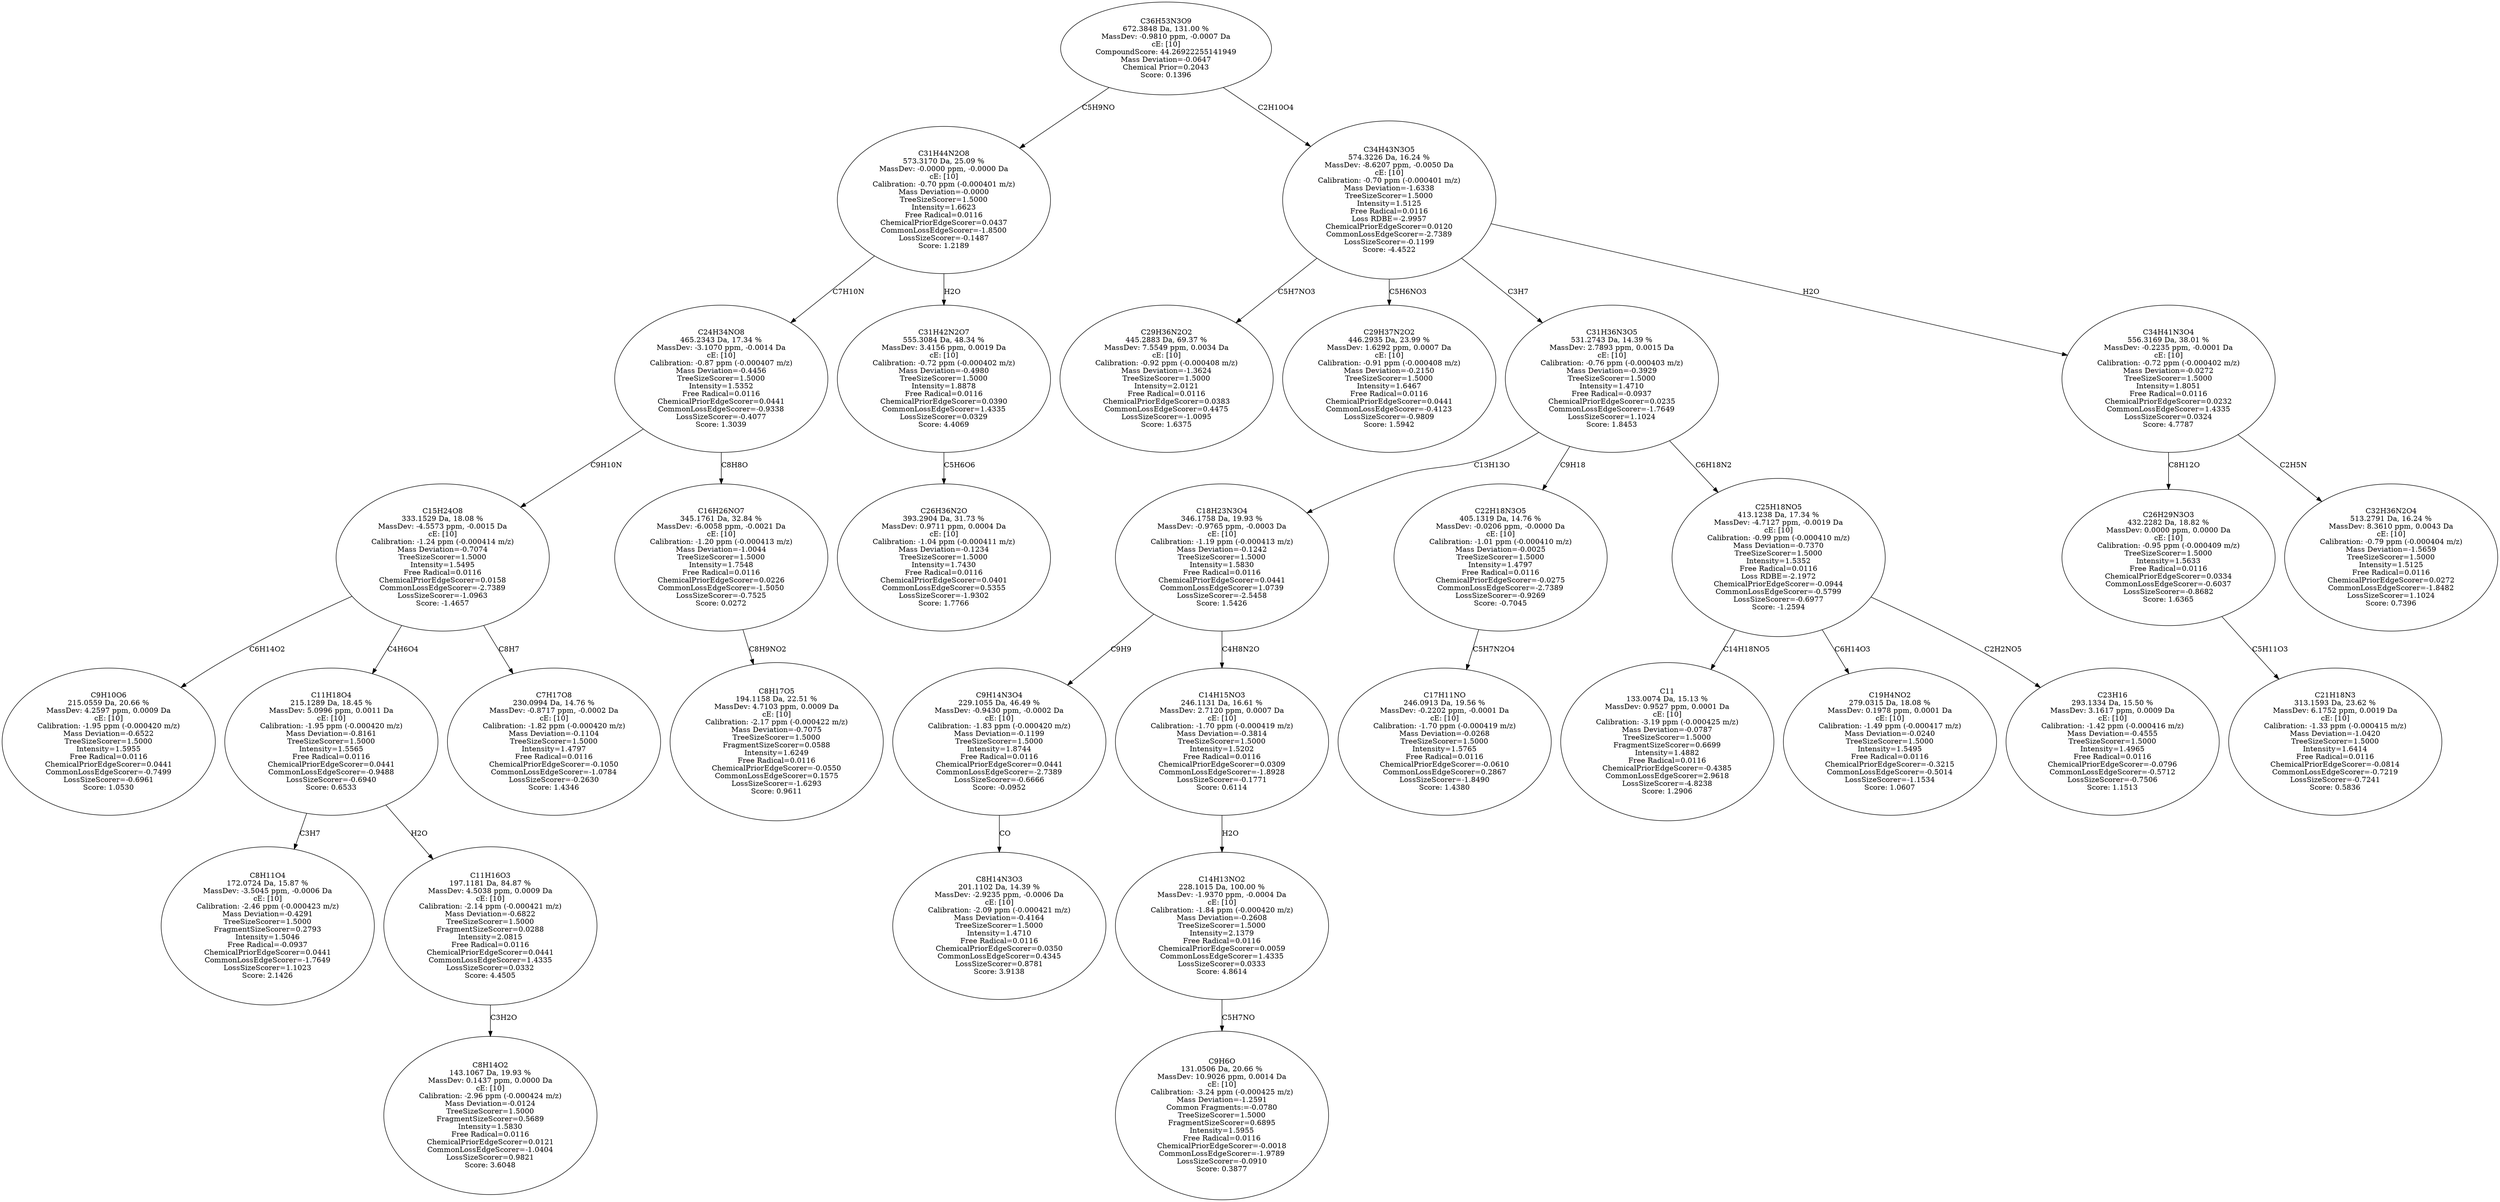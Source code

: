 strict digraph {
v1 [label="C9H10O6\n215.0559 Da, 20.66 %\nMassDev: 4.2597 ppm, 0.0009 Da\ncE: [10]\nCalibration: -1.95 ppm (-0.000420 m/z)\nMass Deviation=-0.6522\nTreeSizeScorer=1.5000\nIntensity=1.5955\nFree Radical=0.0116\nChemicalPriorEdgeScorer=0.0441\nCommonLossEdgeScorer=-0.7499\nLossSizeScorer=-0.6961\nScore: 1.0530"];
v2 [label="C8H11O4\n172.0724 Da, 15.87 %\nMassDev: -3.5045 ppm, -0.0006 Da\ncE: [10]\nCalibration: -2.46 ppm (-0.000423 m/z)\nMass Deviation=-0.4291\nTreeSizeScorer=1.5000\nFragmentSizeScorer=0.2793\nIntensity=1.5046\nFree Radical=-0.0937\nChemicalPriorEdgeScorer=0.0441\nCommonLossEdgeScorer=-1.7649\nLossSizeScorer=1.1023\nScore: 2.1426"];
v3 [label="C8H14O2\n143.1067 Da, 19.93 %\nMassDev: 0.1437 ppm, 0.0000 Da\ncE: [10]\nCalibration: -2.96 ppm (-0.000424 m/z)\nMass Deviation=-0.0124\nTreeSizeScorer=1.5000\nFragmentSizeScorer=0.5689\nIntensity=1.5830\nFree Radical=0.0116\nChemicalPriorEdgeScorer=0.0121\nCommonLossEdgeScorer=-1.0404\nLossSizeScorer=0.9821\nScore: 3.6048"];
v4 [label="C11H16O3\n197.1181 Da, 84.87 %\nMassDev: 4.5038 ppm, 0.0009 Da\ncE: [10]\nCalibration: -2.14 ppm (-0.000421 m/z)\nMass Deviation=-0.6822\nTreeSizeScorer=1.5000\nFragmentSizeScorer=0.0288\nIntensity=2.0815\nFree Radical=0.0116\nChemicalPriorEdgeScorer=0.0441\nCommonLossEdgeScorer=1.4335\nLossSizeScorer=0.0332\nScore: 4.4505"];
v5 [label="C11H18O4\n215.1289 Da, 18.45 %\nMassDev: 5.0996 ppm, 0.0011 Da\ncE: [10]\nCalibration: -1.95 ppm (-0.000420 m/z)\nMass Deviation=-0.8161\nTreeSizeScorer=1.5000\nIntensity=1.5565\nFree Radical=0.0116\nChemicalPriorEdgeScorer=0.0441\nCommonLossEdgeScorer=-0.9488\nLossSizeScorer=-0.6940\nScore: 0.6533"];
v6 [label="C7H17O8\n230.0994 Da, 14.76 %\nMassDev: -0.8717 ppm, -0.0002 Da\ncE: [10]\nCalibration: -1.82 ppm (-0.000420 m/z)\nMass Deviation=-0.1104\nTreeSizeScorer=1.5000\nIntensity=1.4797\nFree Radical=0.0116\nChemicalPriorEdgeScorer=-0.1050\nCommonLossEdgeScorer=-1.0784\nLossSizeScorer=-0.2630\nScore: 1.4346"];
v7 [label="C15H24O8\n333.1529 Da, 18.08 %\nMassDev: -4.5573 ppm, -0.0015 Da\ncE: [10]\nCalibration: -1.24 ppm (-0.000414 m/z)\nMass Deviation=-0.7074\nTreeSizeScorer=1.5000\nIntensity=1.5495\nFree Radical=0.0116\nChemicalPriorEdgeScorer=0.0158\nCommonLossEdgeScorer=-2.7389\nLossSizeScorer=-1.0963\nScore: -1.4657"];
v8 [label="C8H17O5\n194.1158 Da, 22.51 %\nMassDev: 4.7103 ppm, 0.0009 Da\ncE: [10]\nCalibration: -2.17 ppm (-0.000422 m/z)\nMass Deviation=-0.7075\nTreeSizeScorer=1.5000\nFragmentSizeScorer=0.0588\nIntensity=1.6249\nFree Radical=0.0116\nChemicalPriorEdgeScorer=-0.0550\nCommonLossEdgeScorer=0.1575\nLossSizeScorer=-1.6293\nScore: 0.9611"];
v9 [label="C16H26NO7\n345.1761 Da, 32.84 %\nMassDev: -6.0058 ppm, -0.0021 Da\ncE: [10]\nCalibration: -1.20 ppm (-0.000413 m/z)\nMass Deviation=-1.0044\nTreeSizeScorer=1.5000\nIntensity=1.7548\nFree Radical=0.0116\nChemicalPriorEdgeScorer=0.0226\nCommonLossEdgeScorer=-1.5050\nLossSizeScorer=-0.7525\nScore: 0.0272"];
v10 [label="C24H34NO8\n465.2343 Da, 17.34 %\nMassDev: -3.1070 ppm, -0.0014 Da\ncE: [10]\nCalibration: -0.87 ppm (-0.000407 m/z)\nMass Deviation=-0.4456\nTreeSizeScorer=1.5000\nIntensity=1.5352\nFree Radical=0.0116\nChemicalPriorEdgeScorer=0.0441\nCommonLossEdgeScorer=-0.9338\nLossSizeScorer=-0.4077\nScore: 1.3039"];
v11 [label="C26H36N2O\n393.2904 Da, 31.73 %\nMassDev: 0.9711 ppm, 0.0004 Da\ncE: [10]\nCalibration: -1.04 ppm (-0.000411 m/z)\nMass Deviation=-0.1234\nTreeSizeScorer=1.5000\nIntensity=1.7430\nFree Radical=0.0116\nChemicalPriorEdgeScorer=0.0401\nCommonLossEdgeScorer=0.5355\nLossSizeScorer=-1.9302\nScore: 1.7766"];
v12 [label="C31H42N2O7\n555.3084 Da, 48.34 %\nMassDev: 3.4156 ppm, 0.0019 Da\ncE: [10]\nCalibration: -0.72 ppm (-0.000402 m/z)\nMass Deviation=-0.4980\nTreeSizeScorer=1.5000\nIntensity=1.8878\nFree Radical=0.0116\nChemicalPriorEdgeScorer=0.0390\nCommonLossEdgeScorer=1.4335\nLossSizeScorer=0.0329\nScore: 4.4069"];
v13 [label="C31H44N2O8\n573.3170 Da, 25.09 %\nMassDev: -0.0000 ppm, -0.0000 Da\ncE: [10]\nCalibration: -0.70 ppm (-0.000401 m/z)\nMass Deviation=-0.0000\nTreeSizeScorer=1.5000\nIntensity=1.6623\nFree Radical=0.0116\nChemicalPriorEdgeScorer=0.0437\nCommonLossEdgeScorer=-1.8500\nLossSizeScorer=-0.1487\nScore: 1.2189"];
v14 [label="C29H36N2O2\n445.2883 Da, 69.37 %\nMassDev: 7.5549 ppm, 0.0034 Da\ncE: [10]\nCalibration: -0.92 ppm (-0.000408 m/z)\nMass Deviation=-1.3624\nTreeSizeScorer=1.5000\nIntensity=2.0121\nFree Radical=0.0116\nChemicalPriorEdgeScorer=0.0383\nCommonLossEdgeScorer=0.4475\nLossSizeScorer=-1.0095\nScore: 1.6375"];
v15 [label="C29H37N2O2\n446.2935 Da, 23.99 %\nMassDev: 1.6292 ppm, 0.0007 Da\ncE: [10]\nCalibration: -0.91 ppm (-0.000408 m/z)\nMass Deviation=-0.2150\nTreeSizeScorer=1.5000\nIntensity=1.6467\nFree Radical=0.0116\nChemicalPriorEdgeScorer=0.0441\nCommonLossEdgeScorer=-0.4123\nLossSizeScorer=-0.9809\nScore: 1.5942"];
v16 [label="C8H14N3O3\n201.1102 Da, 14.39 %\nMassDev: -2.9235 ppm, -0.0006 Da\ncE: [10]\nCalibration: -2.09 ppm (-0.000421 m/z)\nMass Deviation=-0.4164\nTreeSizeScorer=1.5000\nIntensity=1.4710\nFree Radical=0.0116\nChemicalPriorEdgeScorer=0.0350\nCommonLossEdgeScorer=0.4345\nLossSizeScorer=0.8781\nScore: 3.9138"];
v17 [label="C9H14N3O4\n229.1055 Da, 46.49 %\nMassDev: -0.9430 ppm, -0.0002 Da\ncE: [10]\nCalibration: -1.83 ppm (-0.000420 m/z)\nMass Deviation=-0.1199\nTreeSizeScorer=1.5000\nIntensity=1.8744\nFree Radical=0.0116\nChemicalPriorEdgeScorer=0.0441\nCommonLossEdgeScorer=-2.7389\nLossSizeScorer=-0.6666\nScore: -0.0952"];
v18 [label="C9H6O\n131.0506 Da, 20.66 %\nMassDev: 10.9026 ppm, 0.0014 Da\ncE: [10]\nCalibration: -3.24 ppm (-0.000425 m/z)\nMass Deviation=-1.2591\nCommon Fragments:=-0.0780\nTreeSizeScorer=1.5000\nFragmentSizeScorer=0.6895\nIntensity=1.5955\nFree Radical=0.0116\nChemicalPriorEdgeScorer=-0.0018\nCommonLossEdgeScorer=-1.9789\nLossSizeScorer=-0.0910\nScore: 0.3877"];
v19 [label="C14H13NO2\n228.1015 Da, 100.00 %\nMassDev: -1.9370 ppm, -0.0004 Da\ncE: [10]\nCalibration: -1.84 ppm (-0.000420 m/z)\nMass Deviation=-0.2608\nTreeSizeScorer=1.5000\nIntensity=2.1379\nFree Radical=0.0116\nChemicalPriorEdgeScorer=0.0059\nCommonLossEdgeScorer=1.4335\nLossSizeScorer=0.0333\nScore: 4.8614"];
v20 [label="C14H15NO3\n246.1131 Da, 16.61 %\nMassDev: 2.7120 ppm, 0.0007 Da\ncE: [10]\nCalibration: -1.70 ppm (-0.000419 m/z)\nMass Deviation=-0.3814\nTreeSizeScorer=1.5000\nIntensity=1.5202\nFree Radical=0.0116\nChemicalPriorEdgeScorer=0.0309\nCommonLossEdgeScorer=-1.8928\nLossSizeScorer=-0.1771\nScore: 0.6114"];
v21 [label="C18H23N3O4\n346.1758 Da, 19.93 %\nMassDev: -0.9765 ppm, -0.0003 Da\ncE: [10]\nCalibration: -1.19 ppm (-0.000413 m/z)\nMass Deviation=-0.1242\nTreeSizeScorer=1.5000\nIntensity=1.5830\nFree Radical=0.0116\nChemicalPriorEdgeScorer=0.0441\nCommonLossEdgeScorer=1.0739\nLossSizeScorer=-2.5458\nScore: 1.5426"];
v22 [label="C17H11NO\n246.0913 Da, 19.56 %\nMassDev: -0.2202 ppm, -0.0001 Da\ncE: [10]\nCalibration: -1.70 ppm (-0.000419 m/z)\nMass Deviation=-0.0268\nTreeSizeScorer=1.5000\nIntensity=1.5765\nFree Radical=0.0116\nChemicalPriorEdgeScorer=-0.0610\nCommonLossEdgeScorer=0.2867\nLossSizeScorer=-1.8490\nScore: 1.4380"];
v23 [label="C22H18N3O5\n405.1319 Da, 14.76 %\nMassDev: -0.0206 ppm, -0.0000 Da\ncE: [10]\nCalibration: -1.01 ppm (-0.000410 m/z)\nMass Deviation=-0.0025\nTreeSizeScorer=1.5000\nIntensity=1.4797\nFree Radical=0.0116\nChemicalPriorEdgeScorer=-0.0275\nCommonLossEdgeScorer=-2.7389\nLossSizeScorer=-0.9269\nScore: -0.7045"];
v24 [label="C11\n133.0074 Da, 15.13 %\nMassDev: 0.9527 ppm, 0.0001 Da\ncE: [10]\nCalibration: -3.19 ppm (-0.000425 m/z)\nMass Deviation=-0.0787\nTreeSizeScorer=1.5000\nFragmentSizeScorer=0.6699\nIntensity=1.4882\nFree Radical=0.0116\nChemicalPriorEdgeScorer=-0.4385\nCommonLossEdgeScorer=2.9618\nLossSizeScorer=-4.8238\nScore: 1.2906"];
v25 [label="C19H4NO2\n279.0315 Da, 18.08 %\nMassDev: 0.1978 ppm, 0.0001 Da\ncE: [10]\nCalibration: -1.49 ppm (-0.000417 m/z)\nMass Deviation=-0.0240\nTreeSizeScorer=1.5000\nIntensity=1.5495\nFree Radical=0.0116\nChemicalPriorEdgeScorer=-0.3215\nCommonLossEdgeScorer=-0.5014\nLossSizeScorer=-1.1534\nScore: 1.0607"];
v26 [label="C23H16\n293.1334 Da, 15.50 %\nMassDev: 3.1617 ppm, 0.0009 Da\ncE: [10]\nCalibration: -1.42 ppm (-0.000416 m/z)\nMass Deviation=-0.4555\nTreeSizeScorer=1.5000\nIntensity=1.4965\nFree Radical=0.0116\nChemicalPriorEdgeScorer=-0.0796\nCommonLossEdgeScorer=-0.5712\nLossSizeScorer=-0.7506\nScore: 1.1513"];
v27 [label="C25H18NO5\n413.1238 Da, 17.34 %\nMassDev: -4.7127 ppm, -0.0019 Da\ncE: [10]\nCalibration: -0.99 ppm (-0.000410 m/z)\nMass Deviation=-0.7370\nTreeSizeScorer=1.5000\nIntensity=1.5352\nFree Radical=0.0116\nLoss RDBE=-2.1972\nChemicalPriorEdgeScorer=-0.0944\nCommonLossEdgeScorer=-0.5799\nLossSizeScorer=-0.6977\nScore: -1.2594"];
v28 [label="C31H36N3O5\n531.2743 Da, 14.39 %\nMassDev: 2.7893 ppm, 0.0015 Da\ncE: [10]\nCalibration: -0.76 ppm (-0.000403 m/z)\nMass Deviation=-0.3929\nTreeSizeScorer=1.5000\nIntensity=1.4710\nFree Radical=-0.0937\nChemicalPriorEdgeScorer=0.0235\nCommonLossEdgeScorer=-1.7649\nLossSizeScorer=1.1024\nScore: 1.8453"];
v29 [label="C21H18N3\n313.1593 Da, 23.62 %\nMassDev: 6.1752 ppm, 0.0019 Da\ncE: [10]\nCalibration: -1.33 ppm (-0.000415 m/z)\nMass Deviation=-1.0420\nTreeSizeScorer=1.5000\nIntensity=1.6414\nFree Radical=0.0116\nChemicalPriorEdgeScorer=-0.0814\nCommonLossEdgeScorer=-0.7219\nLossSizeScorer=-0.7241\nScore: 0.5836"];
v30 [label="C26H29N3O3\n432.2282 Da, 18.82 %\nMassDev: 0.0000 ppm, 0.0000 Da\ncE: [10]\nCalibration: -0.95 ppm (-0.000409 m/z)\nTreeSizeScorer=1.5000\nIntensity=1.5633\nFree Radical=0.0116\nChemicalPriorEdgeScorer=0.0334\nCommonLossEdgeScorer=-0.6037\nLossSizeScorer=-0.8682\nScore: 1.6365"];
v31 [label="C32H36N2O4\n513.2791 Da, 16.24 %\nMassDev: 8.3610 ppm, 0.0043 Da\ncE: [10]\nCalibration: -0.79 ppm (-0.000404 m/z)\nMass Deviation=-1.5659\nTreeSizeScorer=1.5000\nIntensity=1.5125\nFree Radical=0.0116\nChemicalPriorEdgeScorer=0.0272\nCommonLossEdgeScorer=-1.8482\nLossSizeScorer=1.1024\nScore: 0.7396"];
v32 [label="C34H41N3O4\n556.3169 Da, 38.01 %\nMassDev: -0.2235 ppm, -0.0001 Da\ncE: [10]\nCalibration: -0.72 ppm (-0.000402 m/z)\nMass Deviation=-0.0272\nTreeSizeScorer=1.5000\nIntensity=1.8051\nFree Radical=0.0116\nChemicalPriorEdgeScorer=0.0232\nCommonLossEdgeScorer=1.4335\nLossSizeScorer=0.0324\nScore: 4.7787"];
v33 [label="C34H43N3O5\n574.3226 Da, 16.24 %\nMassDev: -8.6207 ppm, -0.0050 Da\ncE: [10]\nCalibration: -0.70 ppm (-0.000401 m/z)\nMass Deviation=-1.6338\nTreeSizeScorer=1.5000\nIntensity=1.5125\nFree Radical=0.0116\nLoss RDBE=-2.9957\nChemicalPriorEdgeScorer=0.0120\nCommonLossEdgeScorer=-2.7389\nLossSizeScorer=-0.1199\nScore: -4.4522"];
v34 [label="C36H53N3O9\n672.3848 Da, 131.00 %\nMassDev: -0.9810 ppm, -0.0007 Da\ncE: [10]\nCompoundScore: 44.26922255141949\nMass Deviation=-0.0647\nChemical Prior=0.2043\nScore: 0.1396"];
v7 -> v1 [label="C6H14O2"];
v5 -> v2 [label="C3H7"];
v4 -> v3 [label="C3H2O"];
v5 -> v4 [label="H2O"];
v7 -> v5 [label="C4H6O4"];
v7 -> v6 [label="C8H7"];
v10 -> v7 [label="C9H10N"];
v9 -> v8 [label="C8H9NO2"];
v10 -> v9 [label="C8H8O"];
v13 -> v10 [label="C7H10N"];
v12 -> v11 [label="C5H6O6"];
v13 -> v12 [label="H2O"];
v34 -> v13 [label="C5H9NO"];
v33 -> v14 [label="C5H7NO3"];
v33 -> v15 [label="C5H6NO3"];
v17 -> v16 [label="CO"];
v21 -> v17 [label="C9H9"];
v19 -> v18 [label="C5H7NO"];
v20 -> v19 [label="H2O"];
v21 -> v20 [label="C4H8N2O"];
v28 -> v21 [label="C13H13O"];
v23 -> v22 [label="C5H7N2O4"];
v28 -> v23 [label="C9H18"];
v27 -> v24 [label="C14H18NO5"];
v27 -> v25 [label="C6H14O3"];
v27 -> v26 [label="C2H2NO5"];
v28 -> v27 [label="C6H18N2"];
v33 -> v28 [label="C3H7"];
v30 -> v29 [label="C5H11O3"];
v32 -> v30 [label="C8H12O"];
v32 -> v31 [label="C2H5N"];
v33 -> v32 [label="H2O"];
v34 -> v33 [label="C2H10O4"];
}
